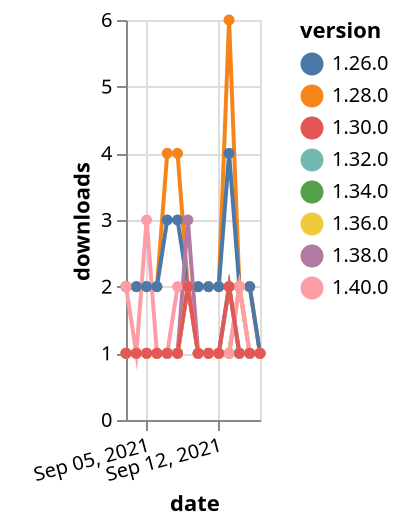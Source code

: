 {"$schema": "https://vega.github.io/schema/vega-lite/v5.json", "description": "A simple bar chart with embedded data.", "data": {"values": [{"date": "2021-09-03", "total": 184, "delta": 1, "version": "1.34.0"}, {"date": "2021-09-04", "total": 185, "delta": 1, "version": "1.34.0"}, {"date": "2021-09-05", "total": 186, "delta": 1, "version": "1.34.0"}, {"date": "2021-09-06", "total": 187, "delta": 1, "version": "1.34.0"}, {"date": "2021-09-07", "total": 188, "delta": 1, "version": "1.34.0"}, {"date": "2021-09-08", "total": 189, "delta": 1, "version": "1.34.0"}, {"date": "2021-09-09", "total": 191, "delta": 2, "version": "1.34.0"}, {"date": "2021-09-10", "total": 192, "delta": 1, "version": "1.34.0"}, {"date": "2021-09-11", "total": 193, "delta": 1, "version": "1.34.0"}, {"date": "2021-09-12", "total": 194, "delta": 1, "version": "1.34.0"}, {"date": "2021-09-13", "total": 196, "delta": 2, "version": "1.34.0"}, {"date": "2021-09-14", "total": 197, "delta": 1, "version": "1.34.0"}, {"date": "2021-09-15", "total": 198, "delta": 1, "version": "1.34.0"}, {"date": "2021-09-16", "total": 199, "delta": 1, "version": "1.34.0"}, {"date": "2021-09-03", "total": 194, "delta": 1, "version": "1.32.0"}, {"date": "2021-09-04", "total": 195, "delta": 1, "version": "1.32.0"}, {"date": "2021-09-05", "total": 196, "delta": 1, "version": "1.32.0"}, {"date": "2021-09-06", "total": 197, "delta": 1, "version": "1.32.0"}, {"date": "2021-09-07", "total": 198, "delta": 1, "version": "1.32.0"}, {"date": "2021-09-08", "total": 199, "delta": 1, "version": "1.32.0"}, {"date": "2021-09-09", "total": 201, "delta": 2, "version": "1.32.0"}, {"date": "2021-09-10", "total": 202, "delta": 1, "version": "1.32.0"}, {"date": "2021-09-11", "total": 203, "delta": 1, "version": "1.32.0"}, {"date": "2021-09-12", "total": 204, "delta": 1, "version": "1.32.0"}, {"date": "2021-09-13", "total": 206, "delta": 2, "version": "1.32.0"}, {"date": "2021-09-14", "total": 207, "delta": 1, "version": "1.32.0"}, {"date": "2021-09-15", "total": 208, "delta": 1, "version": "1.32.0"}, {"date": "2021-09-16", "total": 209, "delta": 1, "version": "1.32.0"}, {"date": "2021-09-03", "total": 2563, "delta": 2, "version": "1.28.0"}, {"date": "2021-09-04", "total": 2565, "delta": 2, "version": "1.28.0"}, {"date": "2021-09-05", "total": 2567, "delta": 2, "version": "1.28.0"}, {"date": "2021-09-06", "total": 2569, "delta": 2, "version": "1.28.0"}, {"date": "2021-09-07", "total": 2573, "delta": 4, "version": "1.28.0"}, {"date": "2021-09-08", "total": 2577, "delta": 4, "version": "1.28.0"}, {"date": "2021-09-09", "total": 2579, "delta": 2, "version": "1.28.0"}, {"date": "2021-09-10", "total": 2581, "delta": 2, "version": "1.28.0"}, {"date": "2021-09-11", "total": 2583, "delta": 2, "version": "1.28.0"}, {"date": "2021-09-12", "total": 2585, "delta": 2, "version": "1.28.0"}, {"date": "2021-09-13", "total": 2591, "delta": 6, "version": "1.28.0"}, {"date": "2021-09-14", "total": 2593, "delta": 2, "version": "1.28.0"}, {"date": "2021-09-15", "total": 2595, "delta": 2, "version": "1.28.0"}, {"date": "2021-09-16", "total": 2596, "delta": 1, "version": "1.28.0"}, {"date": "2021-09-03", "total": 2415, "delta": 2, "version": "1.26.0"}, {"date": "2021-09-04", "total": 2417, "delta": 2, "version": "1.26.0"}, {"date": "2021-09-05", "total": 2419, "delta": 2, "version": "1.26.0"}, {"date": "2021-09-06", "total": 2421, "delta": 2, "version": "1.26.0"}, {"date": "2021-09-07", "total": 2424, "delta": 3, "version": "1.26.0"}, {"date": "2021-09-08", "total": 2427, "delta": 3, "version": "1.26.0"}, {"date": "2021-09-09", "total": 2429, "delta": 2, "version": "1.26.0"}, {"date": "2021-09-10", "total": 2431, "delta": 2, "version": "1.26.0"}, {"date": "2021-09-11", "total": 2433, "delta": 2, "version": "1.26.0"}, {"date": "2021-09-12", "total": 2435, "delta": 2, "version": "1.26.0"}, {"date": "2021-09-13", "total": 2439, "delta": 4, "version": "1.26.0"}, {"date": "2021-09-14", "total": 2441, "delta": 2, "version": "1.26.0"}, {"date": "2021-09-15", "total": 2443, "delta": 2, "version": "1.26.0"}, {"date": "2021-09-16", "total": 2444, "delta": 1, "version": "1.26.0"}, {"date": "2021-09-03", "total": 186, "delta": 1, "version": "1.38.0"}, {"date": "2021-09-04", "total": 187, "delta": 1, "version": "1.38.0"}, {"date": "2021-09-05", "total": 188, "delta": 1, "version": "1.38.0"}, {"date": "2021-09-06", "total": 189, "delta": 1, "version": "1.38.0"}, {"date": "2021-09-07", "total": 190, "delta": 1, "version": "1.38.0"}, {"date": "2021-09-08", "total": 191, "delta": 1, "version": "1.38.0"}, {"date": "2021-09-09", "total": 194, "delta": 3, "version": "1.38.0"}, {"date": "2021-09-10", "total": 195, "delta": 1, "version": "1.38.0"}, {"date": "2021-09-11", "total": 196, "delta": 1, "version": "1.38.0"}, {"date": "2021-09-12", "total": 197, "delta": 1, "version": "1.38.0"}, {"date": "2021-09-13", "total": 198, "delta": 1, "version": "1.38.0"}, {"date": "2021-09-14", "total": 200, "delta": 2, "version": "1.38.0"}, {"date": "2021-09-15", "total": 201, "delta": 1, "version": "1.38.0"}, {"date": "2021-09-16", "total": 202, "delta": 1, "version": "1.38.0"}, {"date": "2021-09-03", "total": 163, "delta": 1, "version": "1.36.0"}, {"date": "2021-09-04", "total": 164, "delta": 1, "version": "1.36.0"}, {"date": "2021-09-05", "total": 165, "delta": 1, "version": "1.36.0"}, {"date": "2021-09-06", "total": 166, "delta": 1, "version": "1.36.0"}, {"date": "2021-09-07", "total": 167, "delta": 1, "version": "1.36.0"}, {"date": "2021-09-08", "total": 168, "delta": 1, "version": "1.36.0"}, {"date": "2021-09-09", "total": 170, "delta": 2, "version": "1.36.0"}, {"date": "2021-09-10", "total": 171, "delta": 1, "version": "1.36.0"}, {"date": "2021-09-11", "total": 172, "delta": 1, "version": "1.36.0"}, {"date": "2021-09-12", "total": 173, "delta": 1, "version": "1.36.0"}, {"date": "2021-09-13", "total": 174, "delta": 1, "version": "1.36.0"}, {"date": "2021-09-14", "total": 176, "delta": 2, "version": "1.36.0"}, {"date": "2021-09-15", "total": 177, "delta": 1, "version": "1.36.0"}, {"date": "2021-09-16", "total": 178, "delta": 1, "version": "1.36.0"}, {"date": "2021-09-03", "total": 124, "delta": 2, "version": "1.40.0"}, {"date": "2021-09-04", "total": 125, "delta": 1, "version": "1.40.0"}, {"date": "2021-09-05", "total": 128, "delta": 3, "version": "1.40.0"}, {"date": "2021-09-06", "total": 129, "delta": 1, "version": "1.40.0"}, {"date": "2021-09-07", "total": 130, "delta": 1, "version": "1.40.0"}, {"date": "2021-09-08", "total": 132, "delta": 2, "version": "1.40.0"}, {"date": "2021-09-09", "total": 134, "delta": 2, "version": "1.40.0"}, {"date": "2021-09-10", "total": 135, "delta": 1, "version": "1.40.0"}, {"date": "2021-09-11", "total": 136, "delta": 1, "version": "1.40.0"}, {"date": "2021-09-12", "total": 137, "delta": 1, "version": "1.40.0"}, {"date": "2021-09-13", "total": 138, "delta": 1, "version": "1.40.0"}, {"date": "2021-09-14", "total": 140, "delta": 2, "version": "1.40.0"}, {"date": "2021-09-15", "total": 141, "delta": 1, "version": "1.40.0"}, {"date": "2021-09-16", "total": 142, "delta": 1, "version": "1.40.0"}, {"date": "2021-09-03", "total": 245, "delta": 1, "version": "1.30.0"}, {"date": "2021-09-04", "total": 246, "delta": 1, "version": "1.30.0"}, {"date": "2021-09-05", "total": 247, "delta": 1, "version": "1.30.0"}, {"date": "2021-09-06", "total": 248, "delta": 1, "version": "1.30.0"}, {"date": "2021-09-07", "total": 249, "delta": 1, "version": "1.30.0"}, {"date": "2021-09-08", "total": 250, "delta": 1, "version": "1.30.0"}, {"date": "2021-09-09", "total": 252, "delta": 2, "version": "1.30.0"}, {"date": "2021-09-10", "total": 253, "delta": 1, "version": "1.30.0"}, {"date": "2021-09-11", "total": 254, "delta": 1, "version": "1.30.0"}, {"date": "2021-09-12", "total": 255, "delta": 1, "version": "1.30.0"}, {"date": "2021-09-13", "total": 257, "delta": 2, "version": "1.30.0"}, {"date": "2021-09-14", "total": 258, "delta": 1, "version": "1.30.0"}, {"date": "2021-09-15", "total": 259, "delta": 1, "version": "1.30.0"}, {"date": "2021-09-16", "total": 260, "delta": 1, "version": "1.30.0"}]}, "width": "container", "mark": {"type": "line", "point": {"filled": true}}, "encoding": {"x": {"field": "date", "type": "temporal", "timeUnit": "yearmonthdate", "title": "date", "axis": {"labelAngle": -15}}, "y": {"field": "delta", "type": "quantitative", "title": "downloads"}, "color": {"field": "version", "type": "nominal"}, "tooltip": {"field": "delta"}}}